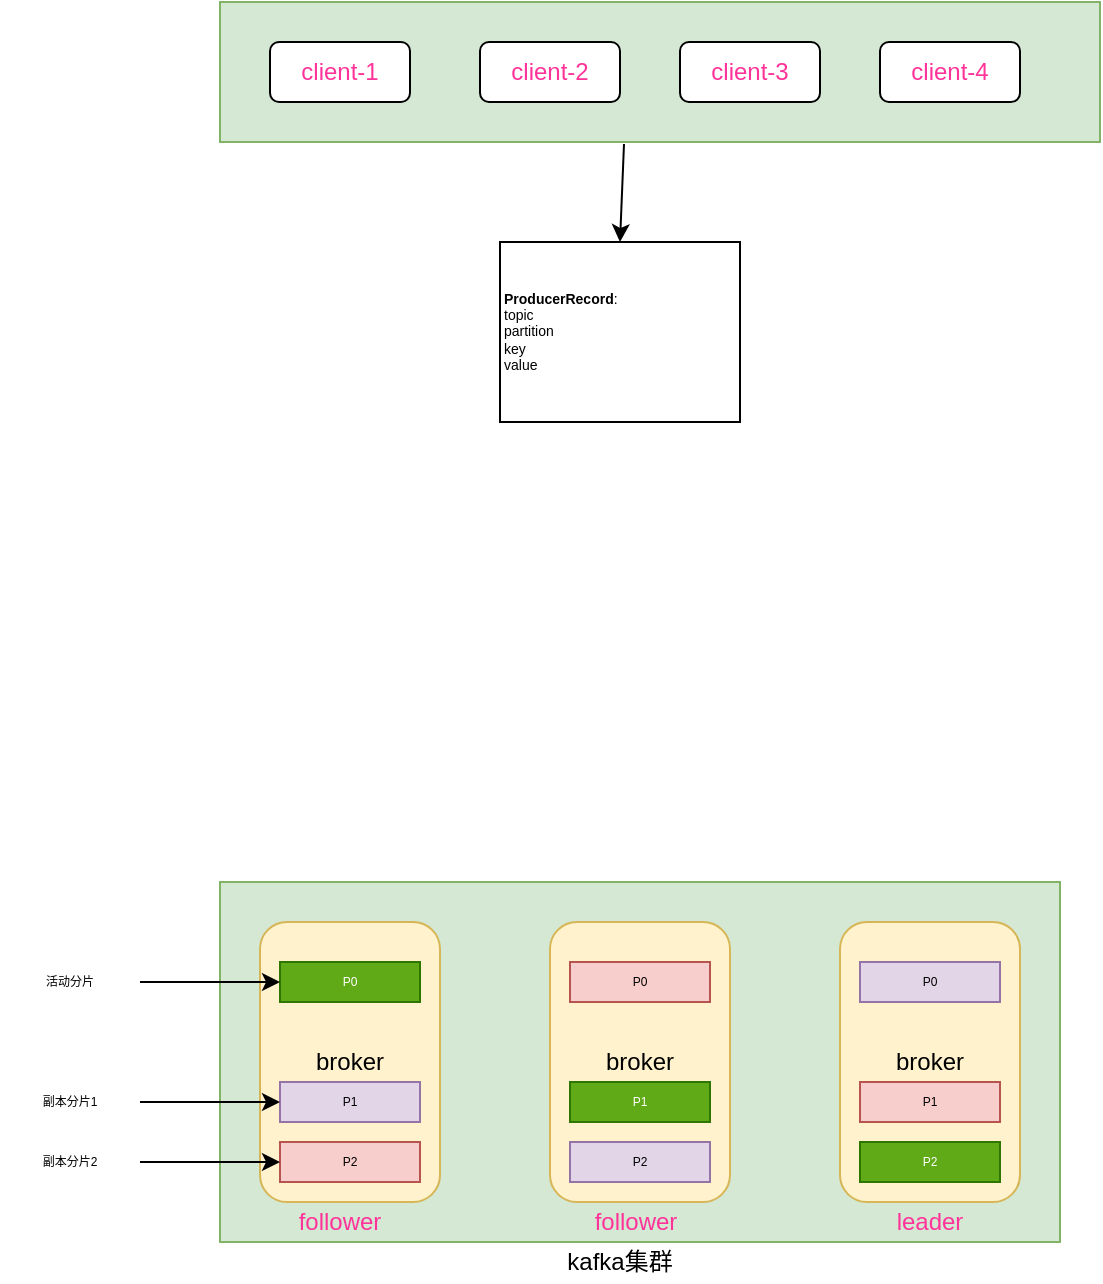 <mxfile version="10.7.1" type="github"><diagram id="N1dAyhYNm_RykhK6RB0k" name="ç¬¬ 1 é¡µ"><mxGraphModel dx="743" dy="433" grid="1" gridSize="10" guides="1" tooltips="1" connect="1" arrows="1" fold="1" page="1" pageScale="1" pageWidth="827" pageHeight="1169" math="0" shadow="0"><root><mxCell id="0"/><mxCell id="1" parent="0"/><mxCell id="OH9oSmofbC-8zadBRavQ-1" value="" style="rounded=0;whiteSpace=wrap;html=1;fillColor=#d5e8d4;strokeColor=#82b366;" vertex="1" parent="1"><mxGeometry x="120" y="450" width="420" height="180" as="geometry"/></mxCell><mxCell id="OH9oSmofbC-8zadBRavQ-7" value="broker" style="rounded=1;whiteSpace=wrap;html=1;fillColor=#fff2cc;strokeColor=#d6b656;" vertex="1" parent="1"><mxGeometry x="140" y="470" width="90" height="140" as="geometry"/></mxCell><mxCell id="OH9oSmofbC-8zadBRavQ-8" value="broker" style="rounded=1;whiteSpace=wrap;html=1;fillColor=#fff2cc;strokeColor=#d6b656;" vertex="1" parent="1"><mxGeometry x="285" y="470" width="90" height="140" as="geometry"/></mxCell><mxCell id="OH9oSmofbC-8zadBRavQ-9" value="broker" style="rounded=1;whiteSpace=wrap;html=1;fillColor=#fff2cc;strokeColor=#d6b656;" vertex="1" parent="1"><mxGeometry x="430" y="470" width="90" height="140" as="geometry"/></mxCell><mxCell id="OH9oSmofbC-8zadBRavQ-10" value="kafka集群" style="text;html=1;strokeColor=none;fillColor=none;align=center;verticalAlign=middle;whiteSpace=wrap;rounded=0;" vertex="1" parent="1"><mxGeometry x="240" y="630" width="160" height="20" as="geometry"/></mxCell><mxCell id="OH9oSmofbC-8zadBRavQ-11" value="follower" style="text;html=1;strokeColor=none;fillColor=none;align=center;verticalAlign=middle;whiteSpace=wrap;rounded=0;fontColor=#FF3399;" vertex="1" parent="1"><mxGeometry x="160" y="610" width="40" height="20" as="geometry"/></mxCell><mxCell id="OH9oSmofbC-8zadBRavQ-12" value="follower" style="text;html=1;strokeColor=none;fillColor=none;align=center;verticalAlign=middle;whiteSpace=wrap;rounded=0;fontColor=#FF3399;" vertex="1" parent="1"><mxGeometry x="307.5" y="610" width="40" height="20" as="geometry"/></mxCell><mxCell id="OH9oSmofbC-8zadBRavQ-13" value="leader" style="text;html=1;strokeColor=none;fillColor=none;align=center;verticalAlign=middle;whiteSpace=wrap;rounded=0;fontColor=#FF3399;" vertex="1" parent="1"><mxGeometry x="455" y="610" width="40" height="20" as="geometry"/></mxCell><mxCell id="OH9oSmofbC-8zadBRavQ-14" value="" style="rounded=0;whiteSpace=wrap;html=1;fillColor=#d5e8d4;strokeColor=#82b366;" vertex="1" parent="1"><mxGeometry x="120" y="10" width="440" height="70" as="geometry"/></mxCell><mxCell id="OH9oSmofbC-8zadBRavQ-15" value="client-1" style="rounded=1;whiteSpace=wrap;html=1;fontColor=#FF3399;" vertex="1" parent="1"><mxGeometry x="145" y="30" width="70" height="30" as="geometry"/></mxCell><mxCell id="OH9oSmofbC-8zadBRavQ-16" value="client-2" style="rounded=1;whiteSpace=wrap;html=1;fontColor=#FF3399;" vertex="1" parent="1"><mxGeometry x="250" y="30" width="70" height="30" as="geometry"/></mxCell><mxCell id="OH9oSmofbC-8zadBRavQ-17" value="client-3" style="rounded=1;whiteSpace=wrap;html=1;fontColor=#FF3399;" vertex="1" parent="1"><mxGeometry x="350" y="30" width="70" height="30" as="geometry"/></mxCell><mxCell id="OH9oSmofbC-8zadBRavQ-18" value="client-4" style="rounded=1;whiteSpace=wrap;html=1;fontColor=#FF3399;" vertex="1" parent="1"><mxGeometry x="450" y="30" width="70" height="30" as="geometry"/></mxCell><mxCell id="OH9oSmofbC-8zadBRavQ-19" value="&lt;div style=&quot;text-align: left ; font-size: 7px&quot;&gt;&lt;font style=&quot;font-size: 7px&quot;&gt;&lt;b&gt;ProducerRecord&lt;/b&gt;:&lt;/font&gt;&lt;/div&gt;&lt;div style=&quot;text-align: left ; font-size: 7px&quot;&gt;&lt;font style=&quot;font-size: 7px&quot;&gt;topic&lt;/font&gt;&lt;/div&gt;&lt;div style=&quot;text-align: left ; font-size: 7px&quot;&gt;&lt;font style=&quot;font-size: 7px&quot;&gt;partition&lt;/font&gt;&lt;/div&gt;&lt;div style=&quot;text-align: left ; font-size: 7px&quot;&gt;&lt;font style=&quot;font-size: 7px&quot;&gt;key&lt;/font&gt;&lt;/div&gt;&lt;div style=&quot;text-align: left ; font-size: 7px&quot;&gt;&lt;font style=&quot;font-size: 7px&quot;&gt;value&lt;/font&gt;&lt;/div&gt;" style="rounded=0;whiteSpace=wrap;html=1;fontColor=#000000;align=left;fontSize=6;" vertex="1" parent="1"><mxGeometry x="260" y="130" width="120" height="90" as="geometry"/></mxCell><mxCell id="OH9oSmofbC-8zadBRavQ-20" value="" style="endArrow=classic;html=1;fontColor=#FF3399;entryX=0.5;entryY=0;entryDx=0;entryDy=0;" edge="1" parent="1" target="OH9oSmofbC-8zadBRavQ-19"><mxGeometry width="50" height="50" relative="1" as="geometry"><mxPoint x="322" y="81" as="sourcePoint"/><mxPoint x="190" y="140" as="targetPoint"/></mxGeometry></mxCell><mxCell id="OH9oSmofbC-8zadBRavQ-22" value="P0" style="rounded=0;whiteSpace=wrap;html=1;fontSize=6;fontColor=#ffffff;align=center;fillColor=#60a917;strokeColor=#2D7600;" vertex="1" parent="1"><mxGeometry x="150" y="490" width="70" height="20" as="geometry"/></mxCell><mxCell id="OH9oSmofbC-8zadBRavQ-23" value="P0" style="rounded=0;whiteSpace=wrap;html=1;fontSize=6;align=center;fillColor=#f8cecc;strokeColor=#b85450;" vertex="1" parent="1"><mxGeometry x="295" y="490" width="70" height="20" as="geometry"/></mxCell><mxCell id="OH9oSmofbC-8zadBRavQ-24" value="P0" style="rounded=0;whiteSpace=wrap;html=1;fontSize=6;align=center;fillColor=#e1d5e7;strokeColor=#9673a6;" vertex="1" parent="1"><mxGeometry x="440" y="490" width="70" height="20" as="geometry"/></mxCell><mxCell id="OH9oSmofbC-8zadBRavQ-25" value="P1" style="rounded=0;whiteSpace=wrap;html=1;fontSize=6;align=center;fillColor=#e1d5e7;strokeColor=#9673a6;" vertex="1" parent="1"><mxGeometry x="150" y="550" width="70" height="20" as="geometry"/></mxCell><mxCell id="OH9oSmofbC-8zadBRavQ-26" value="P2" style="rounded=0;whiteSpace=wrap;html=1;fontSize=6;align=center;fillColor=#f8cecc;strokeColor=#b85450;" vertex="1" parent="1"><mxGeometry x="150" y="580" width="70" height="20" as="geometry"/></mxCell><mxCell id="OH9oSmofbC-8zadBRavQ-28" value="P1" style="rounded=0;whiteSpace=wrap;html=1;fontSize=6;fontColor=#ffffff;align=center;fillColor=#60a917;strokeColor=#2D7600;" vertex="1" parent="1"><mxGeometry x="295" y="550" width="70" height="20" as="geometry"/></mxCell><mxCell id="OH9oSmofbC-8zadBRavQ-29" value="P2" style="rounded=0;whiteSpace=wrap;html=1;fontSize=6;align=center;fillColor=#e1d5e7;strokeColor=#9673a6;" vertex="1" parent="1"><mxGeometry x="295" y="580" width="70" height="20" as="geometry"/></mxCell><mxCell id="OH9oSmofbC-8zadBRavQ-30" value="P1" style="rounded=0;whiteSpace=wrap;html=1;fontSize=6;align=center;fillColor=#f8cecc;strokeColor=#b85450;" vertex="1" parent="1"><mxGeometry x="440" y="550" width="70" height="20" as="geometry"/></mxCell><mxCell id="OH9oSmofbC-8zadBRavQ-31" value="P2" style="rounded=0;whiteSpace=wrap;html=1;fontSize=6;fontColor=#ffffff;align=center;fillColor=#60a917;strokeColor=#2D7600;" vertex="1" parent="1"><mxGeometry x="440" y="580" width="70" height="20" as="geometry"/></mxCell><mxCell id="OH9oSmofbC-8zadBRavQ-35" style="edgeStyle=orthogonalEdgeStyle;rounded=0;orthogonalLoop=1;jettySize=auto;html=1;exitX=1;exitY=0.5;exitDx=0;exitDy=0;entryX=0;entryY=0.5;entryDx=0;entryDy=0;fontSize=6;fontColor=#000000;" edge="1" parent="1" source="OH9oSmofbC-8zadBRavQ-32" target="OH9oSmofbC-8zadBRavQ-22"><mxGeometry relative="1" as="geometry"/></mxCell><mxCell id="OH9oSmofbC-8zadBRavQ-32" value="活动分片" style="text;html=1;strokeColor=none;fillColor=none;align=center;verticalAlign=middle;whiteSpace=wrap;rounded=0;fontSize=6;fontColor=#000000;" vertex="1" parent="1"><mxGeometry x="10" y="490" width="70" height="20" as="geometry"/></mxCell><mxCell id="OH9oSmofbC-8zadBRavQ-36" style="edgeStyle=orthogonalEdgeStyle;rounded=0;orthogonalLoop=1;jettySize=auto;html=1;exitX=1;exitY=0.5;exitDx=0;exitDy=0;entryX=0;entryY=0.5;entryDx=0;entryDy=0;fontSize=6;fontColor=#000000;" edge="1" parent="1" source="OH9oSmofbC-8zadBRavQ-33" target="OH9oSmofbC-8zadBRavQ-25"><mxGeometry relative="1" as="geometry"/></mxCell><mxCell id="OH9oSmofbC-8zadBRavQ-33" value="副本分片1&lt;br&gt;" style="text;html=1;strokeColor=none;fillColor=none;align=center;verticalAlign=middle;whiteSpace=wrap;rounded=0;fontSize=6;fontColor=#000000;" vertex="1" parent="1"><mxGeometry x="10" y="550" width="70" height="20" as="geometry"/></mxCell><mxCell id="OH9oSmofbC-8zadBRavQ-37" style="edgeStyle=orthogonalEdgeStyle;rounded=0;orthogonalLoop=1;jettySize=auto;html=1;exitX=1;exitY=0.5;exitDx=0;exitDy=0;entryX=0;entryY=0.5;entryDx=0;entryDy=0;fontSize=6;fontColor=#000000;" edge="1" parent="1" source="OH9oSmofbC-8zadBRavQ-34" target="OH9oSmofbC-8zadBRavQ-26"><mxGeometry relative="1" as="geometry"/></mxCell><mxCell id="OH9oSmofbC-8zadBRavQ-34" value="副本分片2&lt;br&gt;" style="text;html=1;strokeColor=none;fillColor=none;align=center;verticalAlign=middle;whiteSpace=wrap;rounded=0;fontSize=6;fontColor=#000000;" vertex="1" parent="1"><mxGeometry x="10" y="580" width="70" height="20" as="geometry"/></mxCell></root></mxGraphModel></diagram></mxfile>